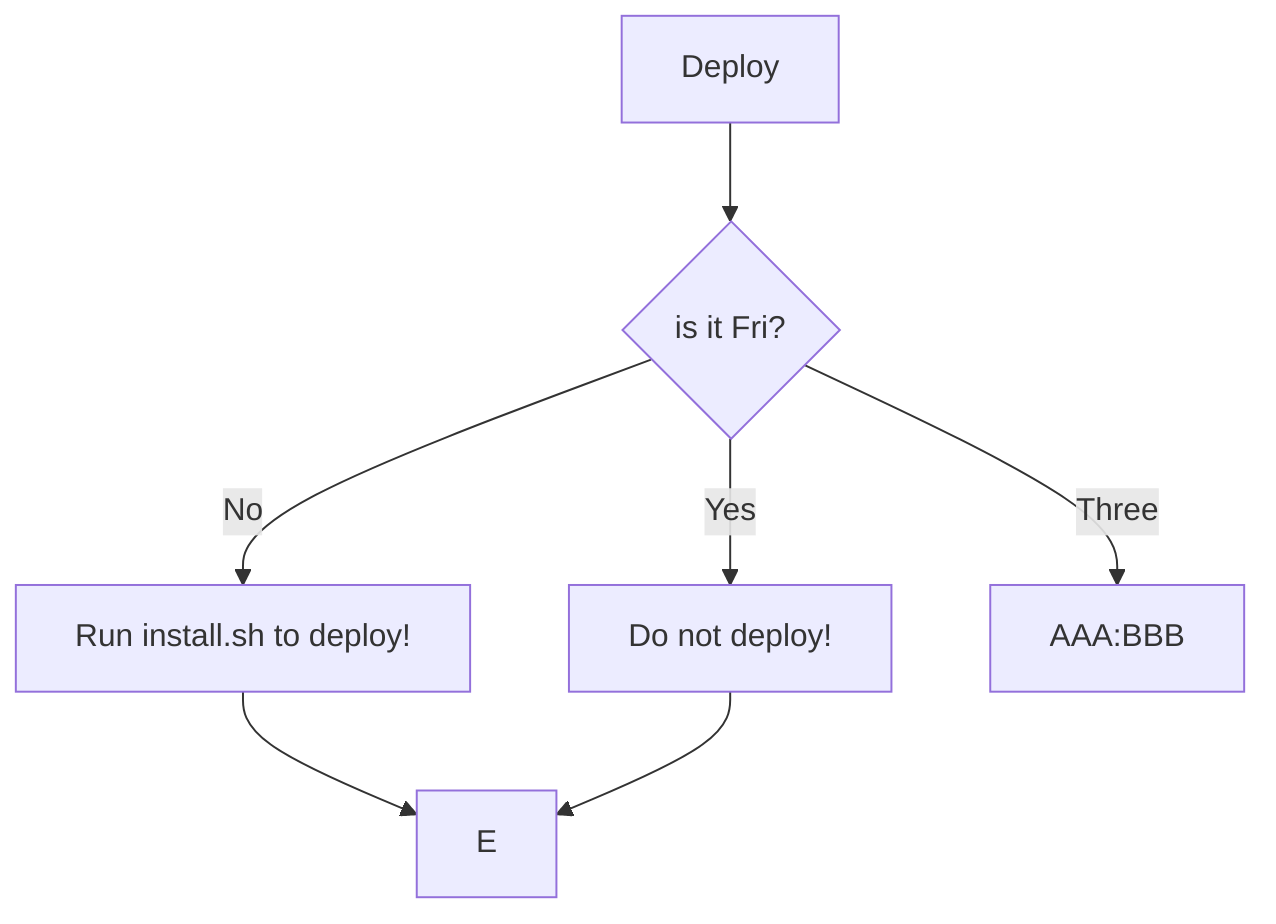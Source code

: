 flowchart TD
    A[Deploy] --> B{is it Fri?}
    B --> |Yes| C[Do not deploy!]
    B --> |No| D[Run install.sh to deploy!]
    B --> |Three| F[AAA:BBB]
    D --> E
    C --> E